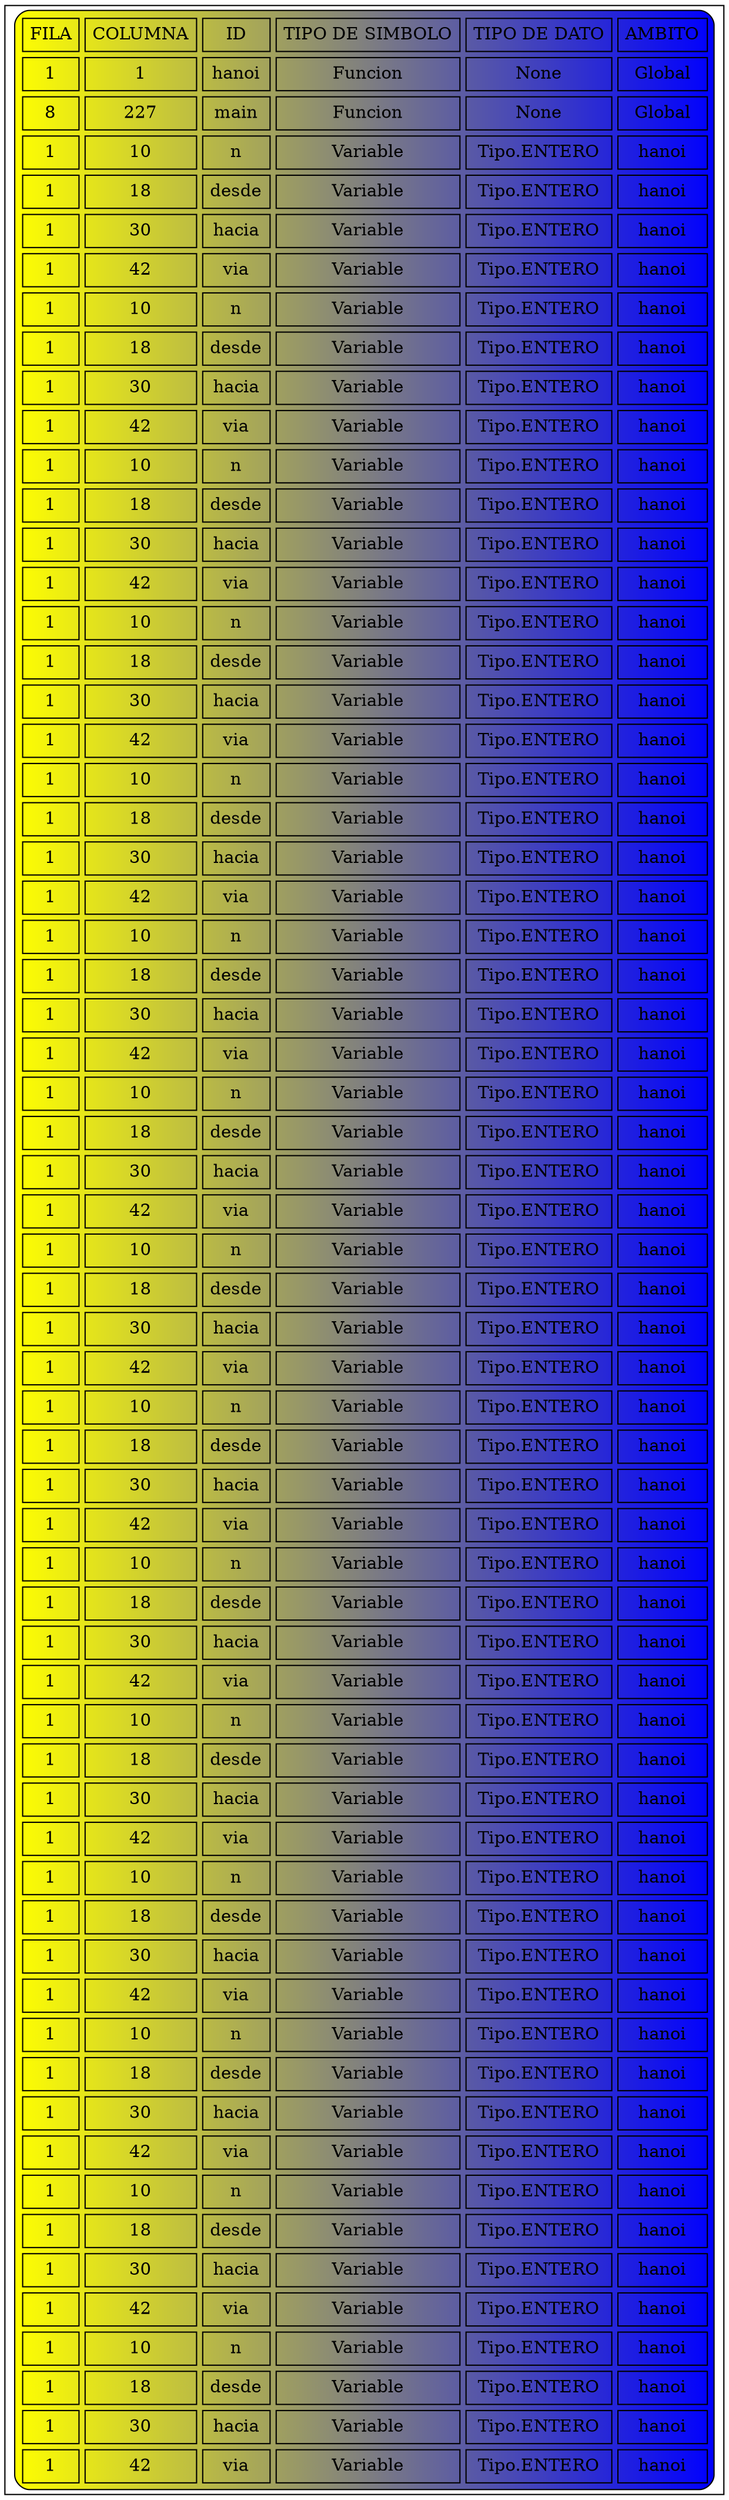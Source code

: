 digraph G{
node [shape=record];
a0 [label=<<TABLE border="1" cellspacing="5" cellpadding="5" style="rounded" bgcolor="yellow:blue">
"<TR><TD>FILA</TD><TD>COLUMNA</TD><TD>ID</TD><TD>TIPO DE SIMBOLO</TD><TD>TIPO DE DATO</TD><TD>AMBITO</TD></TR>
<TR><TD>1</TD><TD>1</TD><TD>hanoi</TD><TD>Funcion</TD><TD>None</TD><TD>Global</TD></TR>
<TR><TD>8</TD><TD>227</TD><TD>main</TD><TD>Funcion</TD><TD>None</TD><TD>Global</TD></TR>
<TR><TD>1</TD><TD>10</TD><TD>n</TD><TD>Variable</TD><TD>Tipo.ENTERO</TD><TD>hanoi</TD></TR>
<TR><TD>1</TD><TD>18</TD><TD>desde</TD><TD>Variable</TD><TD>Tipo.ENTERO</TD><TD>hanoi</TD></TR>
<TR><TD>1</TD><TD>30</TD><TD>hacia</TD><TD>Variable</TD><TD>Tipo.ENTERO</TD><TD>hanoi</TD></TR>
<TR><TD>1</TD><TD>42</TD><TD>via</TD><TD>Variable</TD><TD>Tipo.ENTERO</TD><TD>hanoi</TD></TR>
<TR><TD>1</TD><TD>10</TD><TD>n</TD><TD>Variable</TD><TD>Tipo.ENTERO</TD><TD>hanoi</TD></TR>
<TR><TD>1</TD><TD>18</TD><TD>desde</TD><TD>Variable</TD><TD>Tipo.ENTERO</TD><TD>hanoi</TD></TR>
<TR><TD>1</TD><TD>30</TD><TD>hacia</TD><TD>Variable</TD><TD>Tipo.ENTERO</TD><TD>hanoi</TD></TR>
<TR><TD>1</TD><TD>42</TD><TD>via</TD><TD>Variable</TD><TD>Tipo.ENTERO</TD><TD>hanoi</TD></TR>
<TR><TD>1</TD><TD>10</TD><TD>n</TD><TD>Variable</TD><TD>Tipo.ENTERO</TD><TD>hanoi</TD></TR>
<TR><TD>1</TD><TD>18</TD><TD>desde</TD><TD>Variable</TD><TD>Tipo.ENTERO</TD><TD>hanoi</TD></TR>
<TR><TD>1</TD><TD>30</TD><TD>hacia</TD><TD>Variable</TD><TD>Tipo.ENTERO</TD><TD>hanoi</TD></TR>
<TR><TD>1</TD><TD>42</TD><TD>via</TD><TD>Variable</TD><TD>Tipo.ENTERO</TD><TD>hanoi</TD></TR>
<TR><TD>1</TD><TD>10</TD><TD>n</TD><TD>Variable</TD><TD>Tipo.ENTERO</TD><TD>hanoi</TD></TR>
<TR><TD>1</TD><TD>18</TD><TD>desde</TD><TD>Variable</TD><TD>Tipo.ENTERO</TD><TD>hanoi</TD></TR>
<TR><TD>1</TD><TD>30</TD><TD>hacia</TD><TD>Variable</TD><TD>Tipo.ENTERO</TD><TD>hanoi</TD></TR>
<TR><TD>1</TD><TD>42</TD><TD>via</TD><TD>Variable</TD><TD>Tipo.ENTERO</TD><TD>hanoi</TD></TR>
<TR><TD>1</TD><TD>10</TD><TD>n</TD><TD>Variable</TD><TD>Tipo.ENTERO</TD><TD>hanoi</TD></TR>
<TR><TD>1</TD><TD>18</TD><TD>desde</TD><TD>Variable</TD><TD>Tipo.ENTERO</TD><TD>hanoi</TD></TR>
<TR><TD>1</TD><TD>30</TD><TD>hacia</TD><TD>Variable</TD><TD>Tipo.ENTERO</TD><TD>hanoi</TD></TR>
<TR><TD>1</TD><TD>42</TD><TD>via</TD><TD>Variable</TD><TD>Tipo.ENTERO</TD><TD>hanoi</TD></TR>
<TR><TD>1</TD><TD>10</TD><TD>n</TD><TD>Variable</TD><TD>Tipo.ENTERO</TD><TD>hanoi</TD></TR>
<TR><TD>1</TD><TD>18</TD><TD>desde</TD><TD>Variable</TD><TD>Tipo.ENTERO</TD><TD>hanoi</TD></TR>
<TR><TD>1</TD><TD>30</TD><TD>hacia</TD><TD>Variable</TD><TD>Tipo.ENTERO</TD><TD>hanoi</TD></TR>
<TR><TD>1</TD><TD>42</TD><TD>via</TD><TD>Variable</TD><TD>Tipo.ENTERO</TD><TD>hanoi</TD></TR>
<TR><TD>1</TD><TD>10</TD><TD>n</TD><TD>Variable</TD><TD>Tipo.ENTERO</TD><TD>hanoi</TD></TR>
<TR><TD>1</TD><TD>18</TD><TD>desde</TD><TD>Variable</TD><TD>Tipo.ENTERO</TD><TD>hanoi</TD></TR>
<TR><TD>1</TD><TD>30</TD><TD>hacia</TD><TD>Variable</TD><TD>Tipo.ENTERO</TD><TD>hanoi</TD></TR>
<TR><TD>1</TD><TD>42</TD><TD>via</TD><TD>Variable</TD><TD>Tipo.ENTERO</TD><TD>hanoi</TD></TR>
<TR><TD>1</TD><TD>10</TD><TD>n</TD><TD>Variable</TD><TD>Tipo.ENTERO</TD><TD>hanoi</TD></TR>
<TR><TD>1</TD><TD>18</TD><TD>desde</TD><TD>Variable</TD><TD>Tipo.ENTERO</TD><TD>hanoi</TD></TR>
<TR><TD>1</TD><TD>30</TD><TD>hacia</TD><TD>Variable</TD><TD>Tipo.ENTERO</TD><TD>hanoi</TD></TR>
<TR><TD>1</TD><TD>42</TD><TD>via</TD><TD>Variable</TD><TD>Tipo.ENTERO</TD><TD>hanoi</TD></TR>
<TR><TD>1</TD><TD>10</TD><TD>n</TD><TD>Variable</TD><TD>Tipo.ENTERO</TD><TD>hanoi</TD></TR>
<TR><TD>1</TD><TD>18</TD><TD>desde</TD><TD>Variable</TD><TD>Tipo.ENTERO</TD><TD>hanoi</TD></TR>
<TR><TD>1</TD><TD>30</TD><TD>hacia</TD><TD>Variable</TD><TD>Tipo.ENTERO</TD><TD>hanoi</TD></TR>
<TR><TD>1</TD><TD>42</TD><TD>via</TD><TD>Variable</TD><TD>Tipo.ENTERO</TD><TD>hanoi</TD></TR>
<TR><TD>1</TD><TD>10</TD><TD>n</TD><TD>Variable</TD><TD>Tipo.ENTERO</TD><TD>hanoi</TD></TR>
<TR><TD>1</TD><TD>18</TD><TD>desde</TD><TD>Variable</TD><TD>Tipo.ENTERO</TD><TD>hanoi</TD></TR>
<TR><TD>1</TD><TD>30</TD><TD>hacia</TD><TD>Variable</TD><TD>Tipo.ENTERO</TD><TD>hanoi</TD></TR>
<TR><TD>1</TD><TD>42</TD><TD>via</TD><TD>Variable</TD><TD>Tipo.ENTERO</TD><TD>hanoi</TD></TR>
<TR><TD>1</TD><TD>10</TD><TD>n</TD><TD>Variable</TD><TD>Tipo.ENTERO</TD><TD>hanoi</TD></TR>
<TR><TD>1</TD><TD>18</TD><TD>desde</TD><TD>Variable</TD><TD>Tipo.ENTERO</TD><TD>hanoi</TD></TR>
<TR><TD>1</TD><TD>30</TD><TD>hacia</TD><TD>Variable</TD><TD>Tipo.ENTERO</TD><TD>hanoi</TD></TR>
<TR><TD>1</TD><TD>42</TD><TD>via</TD><TD>Variable</TD><TD>Tipo.ENTERO</TD><TD>hanoi</TD></TR>
<TR><TD>1</TD><TD>10</TD><TD>n</TD><TD>Variable</TD><TD>Tipo.ENTERO</TD><TD>hanoi</TD></TR>
<TR><TD>1</TD><TD>18</TD><TD>desde</TD><TD>Variable</TD><TD>Tipo.ENTERO</TD><TD>hanoi</TD></TR>
<TR><TD>1</TD><TD>30</TD><TD>hacia</TD><TD>Variable</TD><TD>Tipo.ENTERO</TD><TD>hanoi</TD></TR>
<TR><TD>1</TD><TD>42</TD><TD>via</TD><TD>Variable</TD><TD>Tipo.ENTERO</TD><TD>hanoi</TD></TR>
<TR><TD>1</TD><TD>10</TD><TD>n</TD><TD>Variable</TD><TD>Tipo.ENTERO</TD><TD>hanoi</TD></TR>
<TR><TD>1</TD><TD>18</TD><TD>desde</TD><TD>Variable</TD><TD>Tipo.ENTERO</TD><TD>hanoi</TD></TR>
<TR><TD>1</TD><TD>30</TD><TD>hacia</TD><TD>Variable</TD><TD>Tipo.ENTERO</TD><TD>hanoi</TD></TR>
<TR><TD>1</TD><TD>42</TD><TD>via</TD><TD>Variable</TD><TD>Tipo.ENTERO</TD><TD>hanoi</TD></TR>
<TR><TD>1</TD><TD>10</TD><TD>n</TD><TD>Variable</TD><TD>Tipo.ENTERO</TD><TD>hanoi</TD></TR>
<TR><TD>1</TD><TD>18</TD><TD>desde</TD><TD>Variable</TD><TD>Tipo.ENTERO</TD><TD>hanoi</TD></TR>
<TR><TD>1</TD><TD>30</TD><TD>hacia</TD><TD>Variable</TD><TD>Tipo.ENTERO</TD><TD>hanoi</TD></TR>
<TR><TD>1</TD><TD>42</TD><TD>via</TD><TD>Variable</TD><TD>Tipo.ENTERO</TD><TD>hanoi</TD></TR>
<TR><TD>1</TD><TD>10</TD><TD>n</TD><TD>Variable</TD><TD>Tipo.ENTERO</TD><TD>hanoi</TD></TR>
<TR><TD>1</TD><TD>18</TD><TD>desde</TD><TD>Variable</TD><TD>Tipo.ENTERO</TD><TD>hanoi</TD></TR>
<TR><TD>1</TD><TD>30</TD><TD>hacia</TD><TD>Variable</TD><TD>Tipo.ENTERO</TD><TD>hanoi</TD></TR>
<TR><TD>1</TD><TD>42</TD><TD>via</TD><TD>Variable</TD><TD>Tipo.ENTERO</TD><TD>hanoi</TD></TR>
</TABLE>>];
}